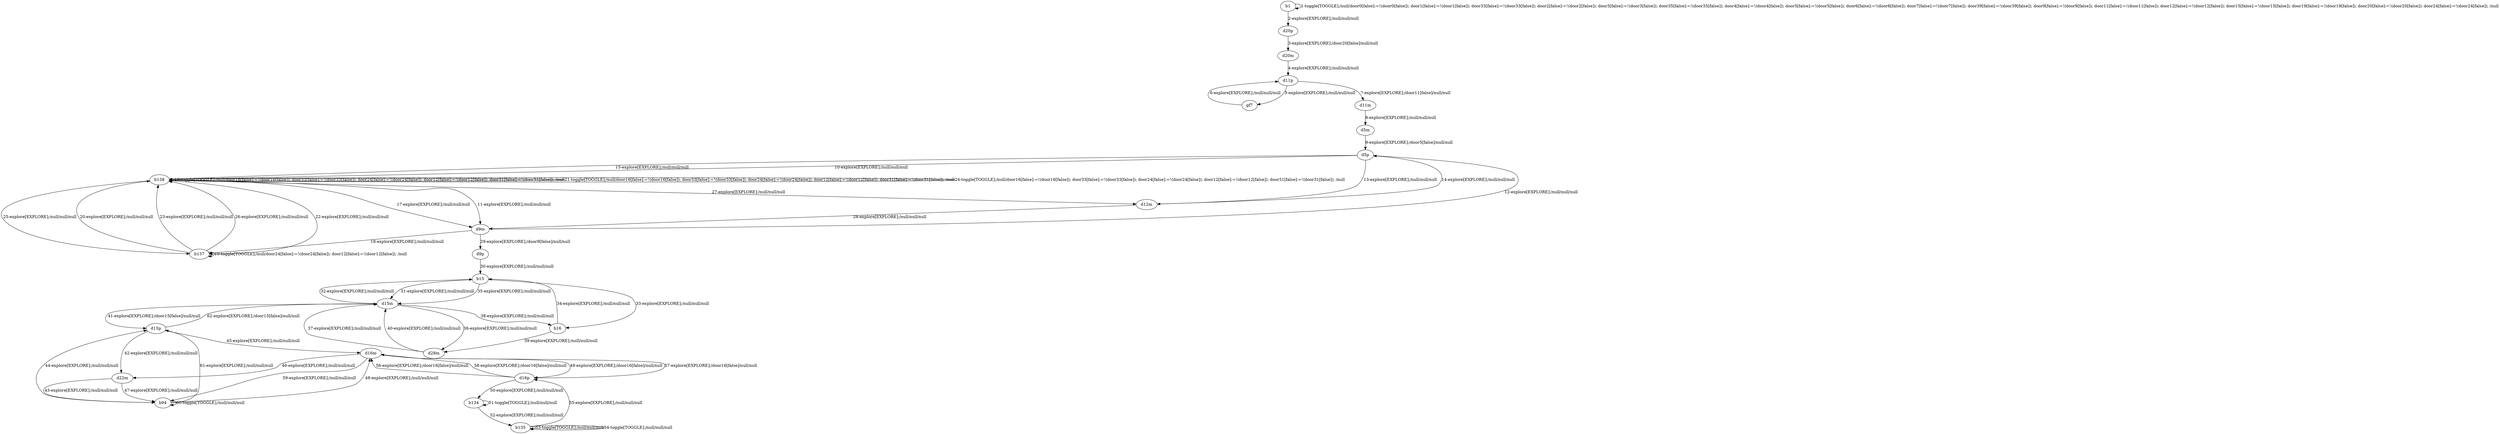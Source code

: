 # Total number of goals covered by this test: 4
# b134 --> b134
# d16p --> b134
# b135 --> b135
# b134 --> b135

digraph g {
"b1" -> "b1" [label = "1-toggle[TOGGLE];/null/door0[false]:=!(door0[false]); door1[false]:=!(door1[false]); door33[false]:=!(door33[false]); door2[false]:=!(door2[false]); door3[false]:=!(door3[false]); door35[false]:=!(door35[false]); door4[false]:=!(door4[false]); door5[false]:=!(door5[false]); door6[false]:=!(door6[false]); door7[false]:=!(door7[false]); door39[false]:=!(door39[false]); door9[false]:=!(door9[false]); door11[false]:=!(door11[false]); door12[false]:=!(door12[false]); door15[false]:=!(door15[false]); door19[false]:=!(door19[false]); door20[false]:=!(door20[false]); door24[false]:=!(door24[false]); /null"];
"b1" -> "d20p" [label = "2-explore[EXPLORE];/null/null/null"];
"d20p" -> "d20m" [label = "3-explore[EXPLORE];/door20[false]/null/null"];
"d20m" -> "d11p" [label = "4-explore[EXPLORE];/null/null/null"];
"d11p" -> "gf7" [label = "5-explore[EXPLORE];/null/null/null"];
"gf7" -> "d11p" [label = "6-explore[EXPLORE];/null/null/null"];
"d11p" -> "d11m" [label = "7-explore[EXPLORE];/door11[false]/null/null"];
"d11m" -> "d5m" [label = "8-explore[EXPLORE];/null/null/null"];
"d5m" -> "d5p" [label = "9-explore[EXPLORE];/door5[false]/null/null"];
"d5p" -> "b138" [label = "10-explore[EXPLORE];/null/null/null"];
"b138" -> "d9m" [label = "11-explore[EXPLORE];/null/null/null"];
"d9m" -> "d5p" [label = "12-explore[EXPLORE];/null/null/null"];
"d5p" -> "d12m" [label = "13-explore[EXPLORE];/null/null/null"];
"d12m" -> "d5p" [label = "14-explore[EXPLORE];/null/null/null"];
"d5p" -> "b138" [label = "15-explore[EXPLORE];/null/null/null"];
"b138" -> "b138" [label = "16-toggle[TOGGLE];/null/door16[false]:=!(door16[false]); door33[false]:=!(door33[false]); door24[false]:=!(door24[false]); door12[false]:=!(door12[false]); door31[false]:=!(door31[false]); /null"];
"b138" -> "d9m" [label = "17-explore[EXPLORE];/null/null/null"];
"d9m" -> "b137" [label = "18-explore[EXPLORE];/null/null/null"];
"b137" -> "b137" [label = "19-toggle[TOGGLE];/null/door24[false]:=!(door24[false]); door12[false]:=!(door12[false]); /null"];
"b137" -> "b138" [label = "20-explore[EXPLORE];/null/null/null"];
"b138" -> "b138" [label = "21-toggle[TOGGLE];/null/door16[false]:=!(door16[false]); door33[false]:=!(door33[false]); door24[false]:=!(door24[false]); door12[false]:=!(door12[false]); door31[false]:=!(door31[false]); /null"];
"b138" -> "b137" [label = "22-explore[EXPLORE];/null/null/null"];
"b137" -> "b138" [label = "23-explore[EXPLORE];/null/null/null"];
"b138" -> "b138" [label = "24-toggle[TOGGLE];/null/door16[false]:=!(door16[false]); door33[false]:=!(door33[false]); door24[false]:=!(door24[false]); door12[false]:=!(door12[false]); door31[false]:=!(door31[false]); /null"];
"b138" -> "b137" [label = "25-explore[EXPLORE];/null/null/null"];
"b137" -> "b138" [label = "26-explore[EXPLORE];/null/null/null"];
"b138" -> "d12m" [label = "27-explore[EXPLORE];/null/null/null"];
"d12m" -> "d9m" [label = "28-explore[EXPLORE];/null/null/null"];
"d9m" -> "d9p" [label = "29-explore[EXPLORE];/door9[false]/null/null"];
"d9p" -> "b15" [label = "30-explore[EXPLORE];/null/null/null"];
"b15" -> "d15m" [label = "31-explore[EXPLORE];/null/null/null"];
"d15m" -> "b15" [label = "32-explore[EXPLORE];/null/null/null"];
"b15" -> "b16" [label = "33-explore[EXPLORE];/null/null/null"];
"b16" -> "b15" [label = "34-explore[EXPLORE];/null/null/null"];
"b15" -> "d15m" [label = "35-explore[EXPLORE];/null/null/null"];
"d15m" -> "d28m" [label = "36-explore[EXPLORE];/null/null/null"];
"d28m" -> "d15m" [label = "37-explore[EXPLORE];/null/null/null"];
"d15m" -> "b16" [label = "38-explore[EXPLORE];/null/null/null"];
"b16" -> "d28m" [label = "39-explore[EXPLORE];/null/null/null"];
"d28m" -> "d15m" [label = "40-explore[EXPLORE];/null/null/null"];
"d15m" -> "d15p" [label = "41-explore[EXPLORE];/door15[false]/null/null"];
"d15p" -> "d22m" [label = "42-explore[EXPLORE];/null/null/null"];
"d22m" -> "b94" [label = "43-explore[EXPLORE];/null/null/null"];
"b94" -> "d15p" [label = "44-explore[EXPLORE];/null/null/null"];
"d15p" -> "d16m" [label = "45-explore[EXPLORE];/null/null/null"];
"d16m" -> "d22m" [label = "46-explore[EXPLORE];/null/null/null"];
"d22m" -> "b94" [label = "47-explore[EXPLORE];/null/null/null"];
"b94" -> "d16m" [label = "48-explore[EXPLORE];/null/null/null"];
"d16m" -> "d16p" [label = "49-explore[EXPLORE];/door16[false]/null/null"];
"d16p" -> "b134" [label = "50-explore[EXPLORE];/null/null/null"];
"b134" -> "b134" [label = "51-toggle[TOGGLE];/null/null/null"];
"b134" -> "b135" [label = "52-explore[EXPLORE];/null/null/null"];
"b135" -> "b135" [label = "53-toggle[TOGGLE];/null/null/null"];
"b135" -> "b135" [label = "54-toggle[TOGGLE];/null/null/null"];
"b135" -> "d16p" [label = "55-explore[EXPLORE];/null/null/null"];
"d16p" -> "d16m" [label = "56-explore[EXPLORE];/door16[false]/null/null"];
"d16m" -> "d16p" [label = "57-explore[EXPLORE];/door16[false]/null/null"];
"d16p" -> "d16m" [label = "58-explore[EXPLORE];/door16[false]/null/null"];
"d16m" -> "b94" [label = "59-explore[EXPLORE];/null/null/null"];
"b94" -> "b94" [label = "60-toggle[TOGGLE];/null/null/null"];
"b94" -> "d15p" [label = "61-explore[EXPLORE];/null/null/null"];
"d15p" -> "d15m" [label = "62-explore[EXPLORE];/door15[false]/null/null"];
}